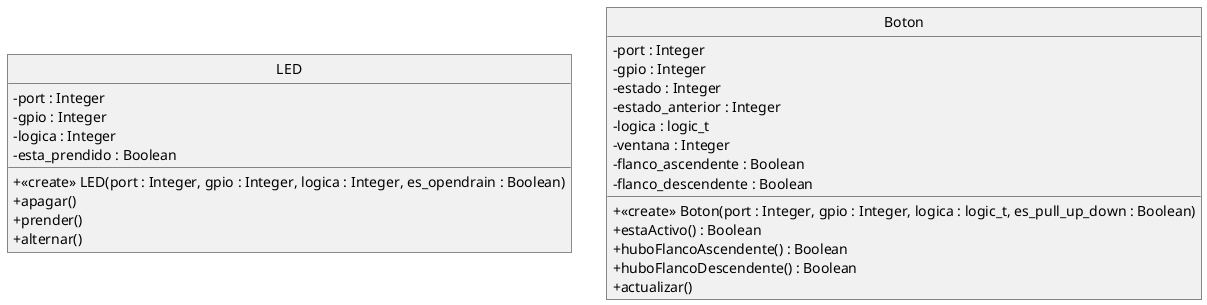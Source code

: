 @startuml diagrama-clases
hide circle
skinparam classAttributeIconSize 0
skinparam backgroundColor transparent
skinparam monochrome true
skinparam shadowing false
skinparam roundcorner 0

Class LED {
  - port : Integer
  - gpio : Integer
  - logica : Integer
  - esta_prendido : Boolean
  + <<create>> LED(port : Integer, gpio : Integer, logica : Integer, es_opendrain : Boolean)
  + apagar()
  + prender()
  + alternar()
}

Class Boton {
  - port : Integer
  - gpio : Integer
  - estado : Integer
  - estado_anterior : Integer
  - logica : logic_t
  - ventana : Integer
  - flanco_ascendente : Boolean
  - flanco_descendente : Boolean
  + <<create>> Boton(port : Integer, gpio : Integer, logica : logic_t, es_pull_up_down : Boolean)
  + estaActivo() : Boolean
  + huboFlancoAscendente() : Boolean
  + huboFlancoDescendente() : Boolean
  + actualizar()
}

@enduml